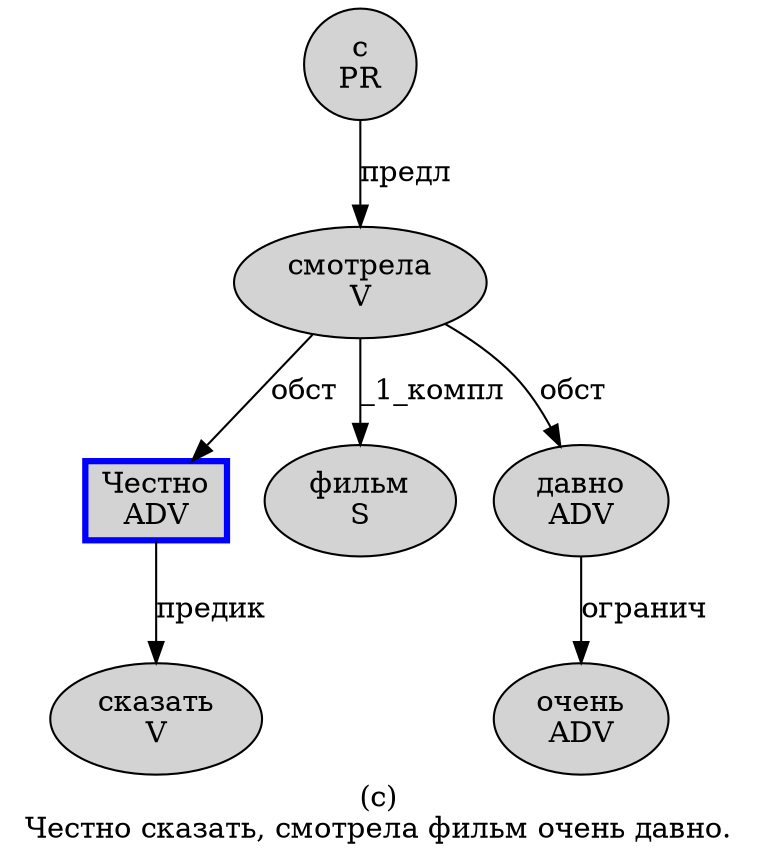 digraph SENTENCE_1855 {
	graph [label="(с)
Честно сказать, смотрела фильм очень давно."]
	node [style=filled]
		1 [label="с
PR" color="" fillcolor=lightgray penwidth=1 shape=ellipse]
		3 [label="Честно
ADV" color=blue fillcolor=lightgray penwidth=3 shape=box]
		4 [label="сказать
V" color="" fillcolor=lightgray penwidth=1 shape=ellipse]
		6 [label="смотрела
V" color="" fillcolor=lightgray penwidth=1 shape=ellipse]
		7 [label="фильм
S" color="" fillcolor=lightgray penwidth=1 shape=ellipse]
		8 [label="очень
ADV" color="" fillcolor=lightgray penwidth=1 shape=ellipse]
		9 [label="давно
ADV" color="" fillcolor=lightgray penwidth=1 shape=ellipse]
			1 -> 6 [label="предл"]
			3 -> 4 [label="предик"]
			9 -> 8 [label="огранич"]
			6 -> 3 [label="обст"]
			6 -> 7 [label="_1_компл"]
			6 -> 9 [label="обст"]
}